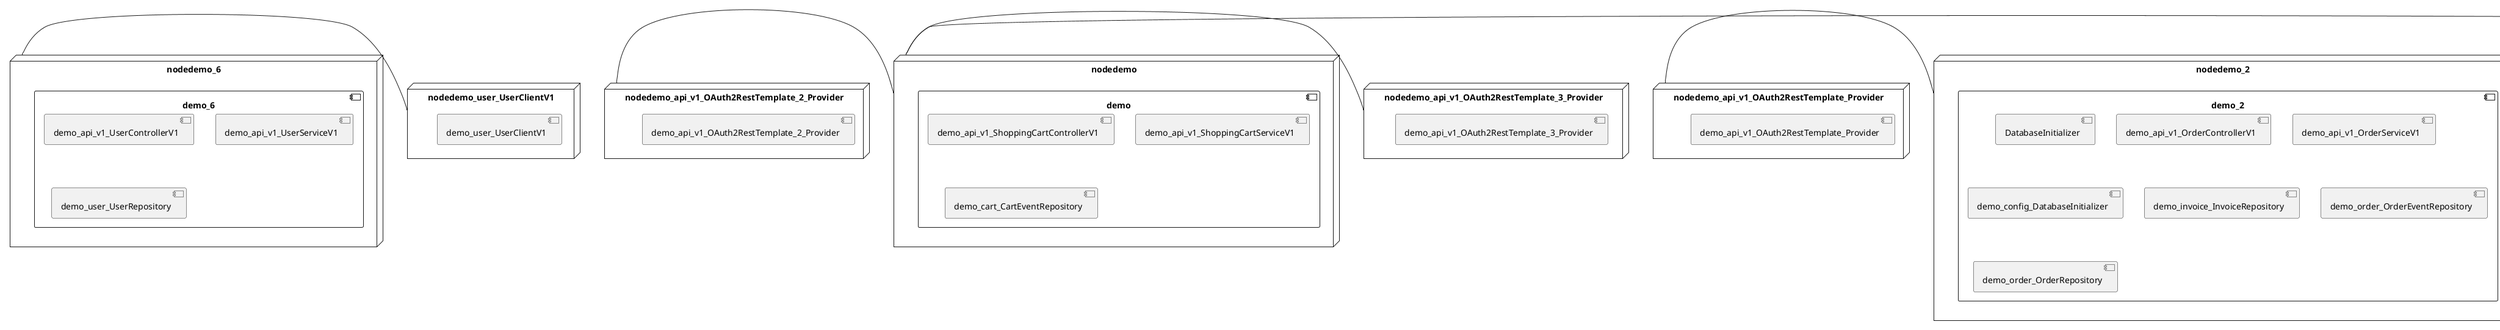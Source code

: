 @startuml
skinparam fixCircleLabelOverlapping true
skinparam componentStyle uml2
node nodedemo {
component demo {
[demo_api_v1_ShoppingCartControllerV1] [[kbastani-spring-cloud-event-sourcing-example.system#_1f9JRAjyEe--C-Zn_YxNCw]]
[demo_api_v1_ShoppingCartServiceV1] [[kbastani-spring-cloud-event-sourcing-example.system#_1f9JRAjyEe--C-Zn_YxNCw]]
[demo_cart_CartEventRepository] [[kbastani-spring-cloud-event-sourcing-example.system#_1f9JRAjyEe--C-Zn_YxNCw]]
}
}
node nodedemo_2 {
component demo_2 {
[DatabaseInitializer] [[kbastani-spring-cloud-event-sourcing-example.system#_1f9JRAjyEe--C-Zn_YxNCw]]
[demo_api_v1_OrderControllerV1] [[kbastani-spring-cloud-event-sourcing-example.system#_1f9JRAjyEe--C-Zn_YxNCw]]
[demo_api_v1_OrderServiceV1] [[kbastani-spring-cloud-event-sourcing-example.system#_1f9JRAjyEe--C-Zn_YxNCw]]
[demo_config_DatabaseInitializer] [[kbastani-spring-cloud-event-sourcing-example.system#_1f9JRAjyEe--C-Zn_YxNCw]]
[demo_invoice_InvoiceRepository] [[kbastani-spring-cloud-event-sourcing-example.system#_1f9JRAjyEe--C-Zn_YxNCw]]
[demo_order_OrderEventRepository] [[kbastani-spring-cloud-event-sourcing-example.system#_1f9JRAjyEe--C-Zn_YxNCw]]
[demo_order_OrderRepository] [[kbastani-spring-cloud-event-sourcing-example.system#_1f9JRAjyEe--C-Zn_YxNCw]]
}
}
node nodedemo_3 {
component demo_3 {
[demo_api_v1_CatalogControllerV1] [[kbastani-spring-cloud-event-sourcing-example.system#_1f9JRAjyEe--C-Zn_YxNCw]]
[demo_api_v1_CatalogServiceV1] [[kbastani-spring-cloud-event-sourcing-example.system#_1f9JRAjyEe--C-Zn_YxNCw]]
[demo_catalog_CatalogInfoRepository] [[kbastani-spring-cloud-event-sourcing-example.system#_1f9JRAjyEe--C-Zn_YxNCw]]
}
}
node nodedemo_4 {
component demo_4 {
}
}
node nodedemo_5 {
component demo_5 {
[demo_account_AccountRepository] [[kbastani-spring-cloud-event-sourcing-example.system#_1f9JRAjyEe--C-Zn_YxNCw]]
[demo_api_v1_AccountControllerV1] [[kbastani-spring-cloud-event-sourcing-example.system#_1f9JRAjyEe--C-Zn_YxNCw]]
[demo_api_v1_AccountServiceV1] [[kbastani-spring-cloud-event-sourcing-example.system#_1f9JRAjyEe--C-Zn_YxNCw]]
}
}
node nodedemo_6 {
component demo_6 {
[demo_api_v1_UserControllerV1] [[kbastani-spring-cloud-event-sourcing-example.system#_1f9JRAjyEe--C-Zn_YxNCw]]
[demo_api_v1_UserServiceV1] [[kbastani-spring-cloud-event-sourcing-example.system#_1f9JRAjyEe--C-Zn_YxNCw]]
[demo_user_UserRepository] [[kbastani-spring-cloud-event-sourcing-example.system#_1f9JRAjyEe--C-Zn_YxNCw]]
}
}
node nodedemo_7 {
component demo_7 {
[demo_UserController] [[kbastani-spring-cloud-event-sourcing-example.system#_1f9JRAjyEe--C-Zn_YxNCw]]
[demo_UserRepository] [[kbastani-spring-cloud-event-sourcing-example.system#_1f9JRAjyEe--C-Zn_YxNCw]]
[demo_UserService] [[kbastani-spring-cloud-event-sourcing-example.system#_1f9JRAjyEe--C-Zn_YxNCw]]
[demo_login_UserController] [[kbastani-spring-cloud-event-sourcing-example.system#_1f9JRAjyEe--C-Zn_YxNCw]]
}
}
node nodedemo_v1 {
component demo_v1 {
[demo_v1_InventoryControllerV1] [[kbastani-spring-cloud-event-sourcing-example.system#_1f9JRAjyEe--C-Zn_YxNCw]]
[demo_v1_InventoryServiceV1] [[kbastani-spring-cloud-event-sourcing-example.system#_1f9JRAjyEe--C-Zn_YxNCw]]
}
}
node nodedemo_api_v1_OAuth2RestTemplate_2_Provider {
[demo_api_v1_OAuth2RestTemplate_2_Provider] [[kbastani-spring-cloud-event-sourcing-example.system#_1f9JRAjyEe--C-Zn_YxNCw]]
}
node nodedemo_api_v1_OAuth2RestTemplate_3_Provider {
[demo_api_v1_OAuth2RestTemplate_3_Provider] [[kbastani-spring-cloud-event-sourcing-example.system#_1f9JRAjyEe--C-Zn_YxNCw]]
}
node nodedemo_api_v1_OAuth2RestTemplate_Provider {
[demo_api_v1_OAuth2RestTemplate_Provider] [[kbastani-spring-cloud-event-sourcing-example.system#_1f9JRAjyEe--C-Zn_YxNCw]]
}
node nodedemo_api_v1_RestTemplate_2_Provider {
[demo_api_v1_RestTemplate_2_Provider] [[kbastani-spring-cloud-event-sourcing-example.system#_1f9JRAjyEe--C-Zn_YxNCw]]
}
node nodedemo_api_v1_RestTemplate_Provider {
[demo_api_v1_RestTemplate_Provider] [[kbastani-spring-cloud-event-sourcing-example.system#_1f9JRAjyEe--C-Zn_YxNCw]]
}
node nodedemo_inventory_InventoryRepository_Provider {
[demo_inventory_InventoryRepository_Provider] [[kbastani-spring-cloud-event-sourcing-example.system#_1f9JRAjyEe--C-Zn_YxNCw]]
}
node nodedemo_login_AuthenticationManager_Provider {
[demo_login_AuthenticationManager_Provider] [[kbastani-spring-cloud-event-sourcing-example.system#_1f9JRAjyEe--C-Zn_YxNCw]]
}
node nodedemo_login_ClientDetailsService_Provider {
[demo_login_ClientDetailsService_Provider] [[kbastani-spring-cloud-event-sourcing-example.system#_1f9JRAjyEe--C-Zn_YxNCw]]
}
node nodedemo_login_HttpSessionSecurityContextRepository_Provider {
[demo_login_HttpSessionSecurityContextRepository_Provider] [[kbastani-spring-cloud-event-sourcing-example.system#_1f9JRAjyEe--C-Zn_YxNCw]]
}
node nodedemo_login_LoginController {
[demo_login_LoginController] [[kbastani-spring-cloud-event-sourcing-example.system#_1f9JRAjyEe--C-Zn_YxNCw]]
}
node nodedemo_product_ProductRepository_Provider {
[demo_product_ProductRepository_Provider] [[kbastani-spring-cloud-event-sourcing-example.system#_1f9JRAjyEe--C-Zn_YxNCw]]
}
node nodedemo_user_UserClientV1 {
[demo_user_UserClientV1] [[kbastani-spring-cloud-event-sourcing-example.system#_1f9JRAjyEe--C-Zn_YxNCw]]
}
node nodedemo_v1_Session_Provider {
[demo_v1_Session_Provider] [[kbastani-spring-cloud-event-sourcing-example.system#_1f9JRAjyEe--C-Zn_YxNCw]]
}
[nodedemo_6] - [nodedemo_user_UserClientV1]
[nodedemo_api_v1_OAuth2RestTemplate_2_Provider] - [nodedemo]
[nodedemo_api_v1_OAuth2RestTemplate_3_Provider] - [nodedemo]
[nodedemo_api_v1_OAuth2RestTemplate_Provider] - [nodedemo_2]
[nodedemo_api_v1_RestTemplate_2_Provider] - [nodedemo_3]
[nodedemo_api_v1_RestTemplate_Provider] - [nodedemo]
[nodedemo_inventory_InventoryRepository_Provider] - [nodedemo_v1]
[nodedemo_login_AuthenticationManager_Provider] - [nodedemo_login_LoginController]
[nodedemo_login_ClientDetailsService_Provider] - [nodedemo_login_LoginController]
[nodedemo_login_HttpSessionSecurityContextRepository_Provider] - [nodedemo_login_LoginController]
[nodedemo_product_ProductRepository_Provider] - [nodedemo_v1]
[nodedemo_v1_Session_Provider] - [nodedemo_v1]

@enduml
